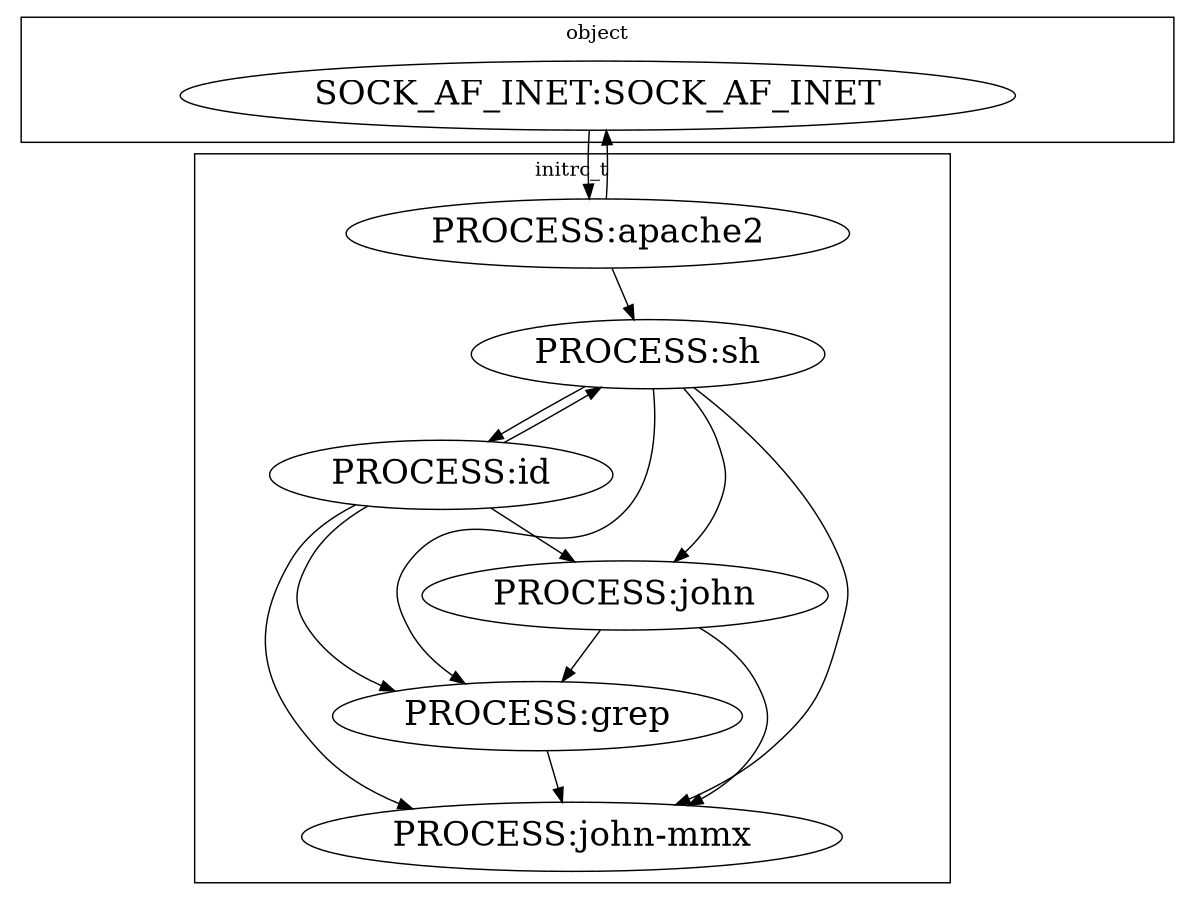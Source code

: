 digraph G {
	size="8,6"; ratio=fill; node[fontsize=24];
	"SOCK_AF_INET:SOCK_AF_INET" -> "PROCESS:apache2";
	"PROCESS:apache2" -> "SOCK_AF_INET:SOCK_AF_INET";
	"PROCESS:apache2" -> "PROCESS:sh";
	"PROCESS:sh" -> "PROCESS:id";
	"PROCESS:sh" -> "PROCESS:john";
	"PROCESS:sh" -> "PROCESS:grep";
	"PROCESS:sh" -> "PROCESS:john-mmx";
	"PROCESS:id" -> "PROCESS:sh";
	"PROCESS:id" -> "PROCESS:john";
	"PROCESS:id" -> "PROCESS:grep";
	"PROCESS:id" -> "PROCESS:john-mmx";
	"PROCESS:john" -> "PROCESS:grep";
	"PROCESS:john" -> "PROCESS:john-mmx";
	"PROCESS:grep" -> "PROCESS:john-mmx";

	subgraph "cluster_initrc_t" {
		label="initrc_t";
		"PROCESS:apache2" ;
		"PROCESS:sh" ;
		"PROCESS:id" ;
		"PROCESS:john" ;
		"PROCESS:grep" ;
		"PROCESS:john-mmx" ;
	}
	subgraph "cluster_object" {
		label="object";
		"SOCK_AF_INET:SOCK_AF_INET" ;
	}
}
